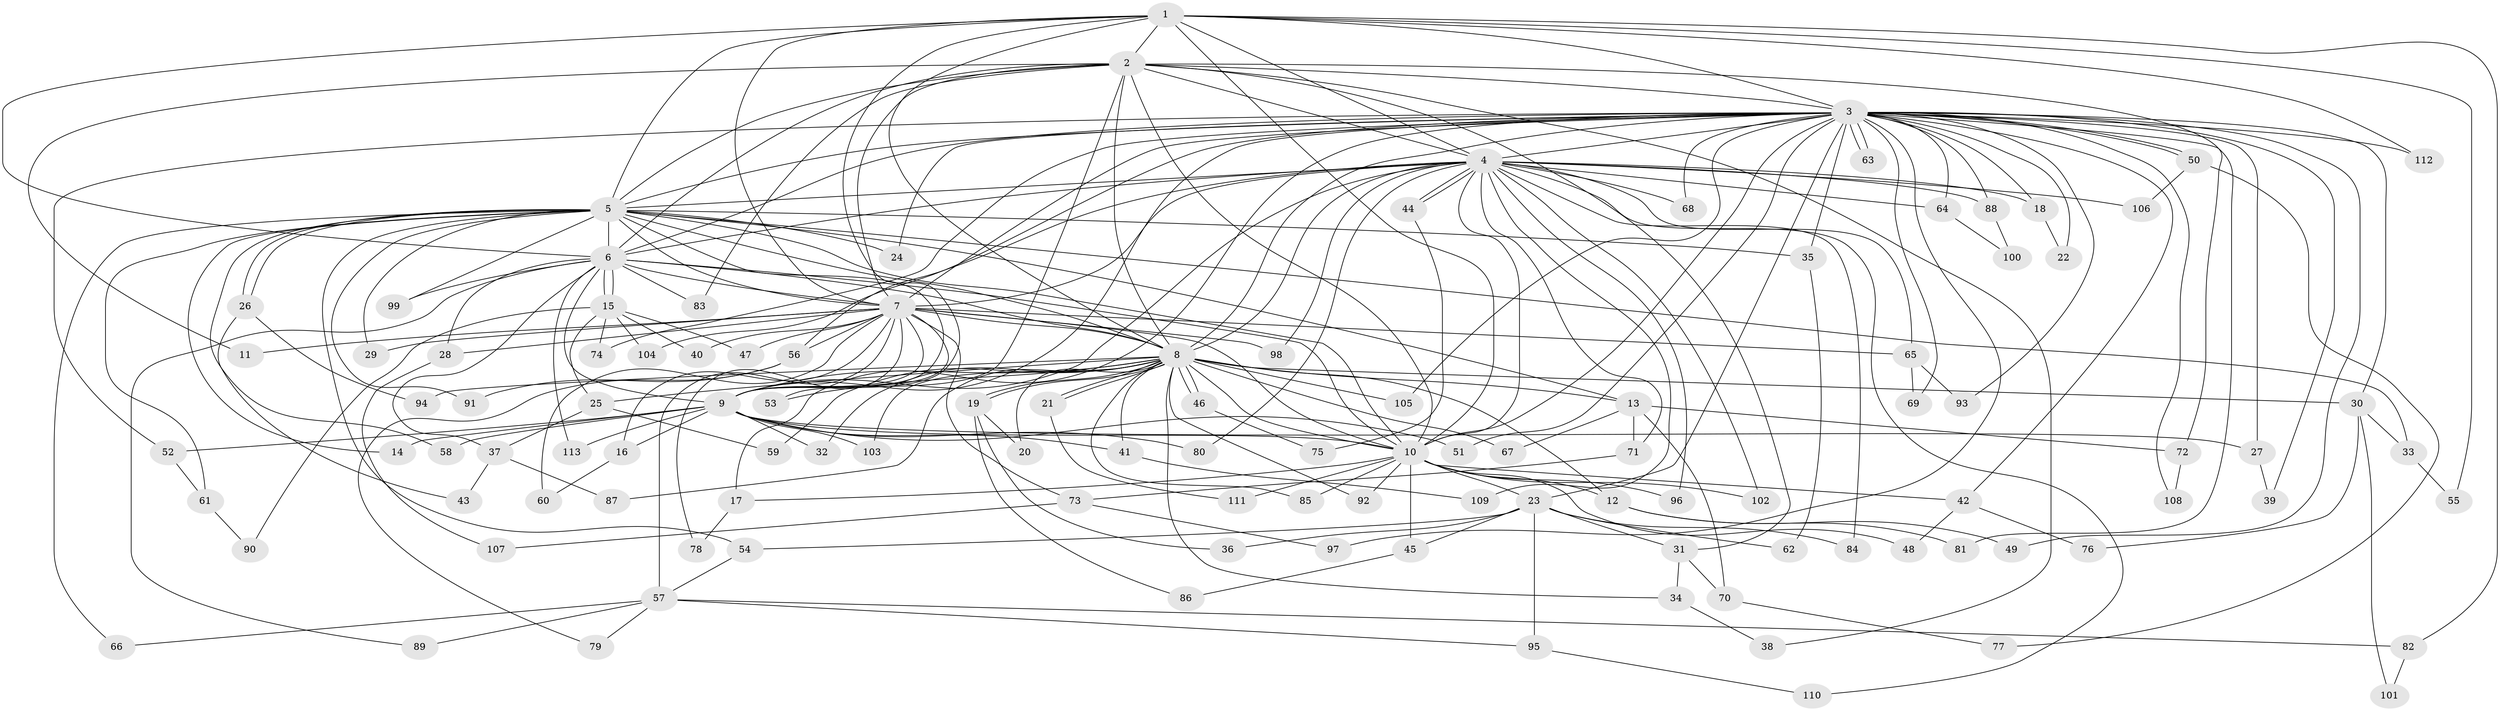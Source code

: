 // Generated by graph-tools (version 1.1) at 2025/43/03/09/25 04:43:26]
// undirected, 113 vertices, 251 edges
graph export_dot {
graph [start="1"]
  node [color=gray90,style=filled];
  1;
  2;
  3;
  4;
  5;
  6;
  7;
  8;
  9;
  10;
  11;
  12;
  13;
  14;
  15;
  16;
  17;
  18;
  19;
  20;
  21;
  22;
  23;
  24;
  25;
  26;
  27;
  28;
  29;
  30;
  31;
  32;
  33;
  34;
  35;
  36;
  37;
  38;
  39;
  40;
  41;
  42;
  43;
  44;
  45;
  46;
  47;
  48;
  49;
  50;
  51;
  52;
  53;
  54;
  55;
  56;
  57;
  58;
  59;
  60;
  61;
  62;
  63;
  64;
  65;
  66;
  67;
  68;
  69;
  70;
  71;
  72;
  73;
  74;
  75;
  76;
  77;
  78;
  79;
  80;
  81;
  82;
  83;
  84;
  85;
  86;
  87;
  88;
  89;
  90;
  91;
  92;
  93;
  94;
  95;
  96;
  97;
  98;
  99;
  100;
  101;
  102;
  103;
  104;
  105;
  106;
  107;
  108;
  109;
  110;
  111;
  112;
  113;
  1 -- 2;
  1 -- 3;
  1 -- 4;
  1 -- 5;
  1 -- 6;
  1 -- 7;
  1 -- 8;
  1 -- 9;
  1 -- 10;
  1 -- 55;
  1 -- 82;
  1 -- 112;
  2 -- 3;
  2 -- 4;
  2 -- 5;
  2 -- 6;
  2 -- 7;
  2 -- 8;
  2 -- 9;
  2 -- 10;
  2 -- 11;
  2 -- 31;
  2 -- 38;
  2 -- 72;
  2 -- 83;
  3 -- 4;
  3 -- 5;
  3 -- 6;
  3 -- 7;
  3 -- 8;
  3 -- 9;
  3 -- 10;
  3 -- 17;
  3 -- 18;
  3 -- 22;
  3 -- 23;
  3 -- 24;
  3 -- 27;
  3 -- 30;
  3 -- 35;
  3 -- 39;
  3 -- 42;
  3 -- 49;
  3 -- 50;
  3 -- 50;
  3 -- 51;
  3 -- 52;
  3 -- 63;
  3 -- 63;
  3 -- 64;
  3 -- 68;
  3 -- 69;
  3 -- 74;
  3 -- 81;
  3 -- 88;
  3 -- 93;
  3 -- 97;
  3 -- 104;
  3 -- 105;
  3 -- 108;
  3 -- 112;
  4 -- 5;
  4 -- 6;
  4 -- 7;
  4 -- 8;
  4 -- 9;
  4 -- 10;
  4 -- 18;
  4 -- 44;
  4 -- 44;
  4 -- 56;
  4 -- 64;
  4 -- 65;
  4 -- 68;
  4 -- 71;
  4 -- 80;
  4 -- 84;
  4 -- 88;
  4 -- 96;
  4 -- 98;
  4 -- 102;
  4 -- 106;
  4 -- 109;
  4 -- 110;
  5 -- 6;
  5 -- 7;
  5 -- 8;
  5 -- 9;
  5 -- 10;
  5 -- 13;
  5 -- 14;
  5 -- 24;
  5 -- 26;
  5 -- 26;
  5 -- 29;
  5 -- 33;
  5 -- 35;
  5 -- 54;
  5 -- 58;
  5 -- 61;
  5 -- 66;
  5 -- 91;
  5 -- 99;
  6 -- 7;
  6 -- 8;
  6 -- 9;
  6 -- 10;
  6 -- 15;
  6 -- 15;
  6 -- 28;
  6 -- 37;
  6 -- 83;
  6 -- 89;
  6 -- 99;
  6 -- 113;
  7 -- 8;
  7 -- 9;
  7 -- 10;
  7 -- 11;
  7 -- 16;
  7 -- 28;
  7 -- 29;
  7 -- 40;
  7 -- 47;
  7 -- 53;
  7 -- 56;
  7 -- 57;
  7 -- 60;
  7 -- 65;
  7 -- 73;
  7 -- 78;
  7 -- 98;
  8 -- 9;
  8 -- 10;
  8 -- 12;
  8 -- 13;
  8 -- 19;
  8 -- 19;
  8 -- 20;
  8 -- 21;
  8 -- 21;
  8 -- 25;
  8 -- 30;
  8 -- 32;
  8 -- 34;
  8 -- 41;
  8 -- 46;
  8 -- 46;
  8 -- 53;
  8 -- 59;
  8 -- 67;
  8 -- 85;
  8 -- 87;
  8 -- 92;
  8 -- 94;
  8 -- 103;
  8 -- 105;
  9 -- 10;
  9 -- 14;
  9 -- 16;
  9 -- 27;
  9 -- 32;
  9 -- 41;
  9 -- 51;
  9 -- 52;
  9 -- 58;
  9 -- 80;
  9 -- 103;
  9 -- 113;
  10 -- 12;
  10 -- 17;
  10 -- 23;
  10 -- 42;
  10 -- 45;
  10 -- 48;
  10 -- 85;
  10 -- 92;
  10 -- 96;
  10 -- 102;
  10 -- 111;
  12 -- 49;
  12 -- 81;
  13 -- 67;
  13 -- 70;
  13 -- 71;
  13 -- 72;
  15 -- 25;
  15 -- 40;
  15 -- 47;
  15 -- 74;
  15 -- 90;
  15 -- 104;
  16 -- 60;
  17 -- 78;
  18 -- 22;
  19 -- 20;
  19 -- 36;
  19 -- 86;
  21 -- 111;
  23 -- 31;
  23 -- 36;
  23 -- 45;
  23 -- 54;
  23 -- 62;
  23 -- 84;
  23 -- 95;
  25 -- 37;
  25 -- 59;
  26 -- 43;
  26 -- 94;
  27 -- 39;
  28 -- 107;
  30 -- 33;
  30 -- 76;
  30 -- 101;
  31 -- 34;
  31 -- 70;
  33 -- 55;
  34 -- 38;
  35 -- 62;
  37 -- 43;
  37 -- 87;
  41 -- 109;
  42 -- 48;
  42 -- 76;
  44 -- 75;
  45 -- 86;
  46 -- 75;
  50 -- 77;
  50 -- 106;
  52 -- 61;
  54 -- 57;
  56 -- 79;
  56 -- 91;
  57 -- 66;
  57 -- 79;
  57 -- 82;
  57 -- 89;
  57 -- 95;
  61 -- 90;
  64 -- 100;
  65 -- 69;
  65 -- 93;
  70 -- 77;
  71 -- 73;
  72 -- 108;
  73 -- 97;
  73 -- 107;
  82 -- 101;
  88 -- 100;
  95 -- 110;
}
